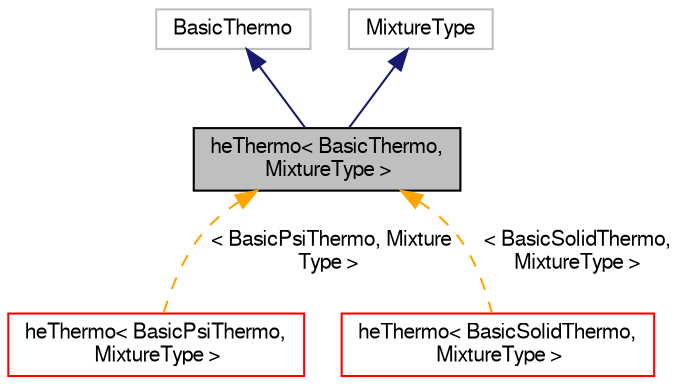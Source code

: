 digraph "heThermo&lt; BasicThermo, MixtureType &gt;"
{
  bgcolor="transparent";
  edge [fontname="FreeSans",fontsize="10",labelfontname="FreeSans",labelfontsize="10"];
  node [fontname="FreeSans",fontsize="10",shape=record];
  Node0 [label="heThermo\< BasicThermo,\l MixtureType \>",height=0.2,width=0.4,color="black", fillcolor="grey75", style="filled", fontcolor="black"];
  Node1 -> Node0 [dir="back",color="midnightblue",fontsize="10",style="solid",fontname="FreeSans"];
  Node1 [label="BasicThermo",height=0.2,width=0.4,color="grey75"];
  Node2 -> Node0 [dir="back",color="midnightblue",fontsize="10",style="solid",fontname="FreeSans"];
  Node2 [label="MixtureType",height=0.2,width=0.4,color="grey75"];
  Node0 -> Node3 [dir="back",color="orange",fontsize="10",style="dashed",label=" \< BasicPsiThermo, Mixture\lType \>" ,fontname="FreeSans"];
  Node3 [label="heThermo\< BasicPsiThermo,\l MixtureType \>",height=0.2,width=0.4,color="red",URL="$a29762.html"];
  Node0 -> Node7 [dir="back",color="orange",fontsize="10",style="dashed",label=" \< BasicSolidThermo,\l MixtureType \>" ,fontname="FreeSans"];
  Node7 [label="heThermo\< BasicSolidThermo,\l MixtureType \>",height=0.2,width=0.4,color="red",URL="$a29762.html"];
}
